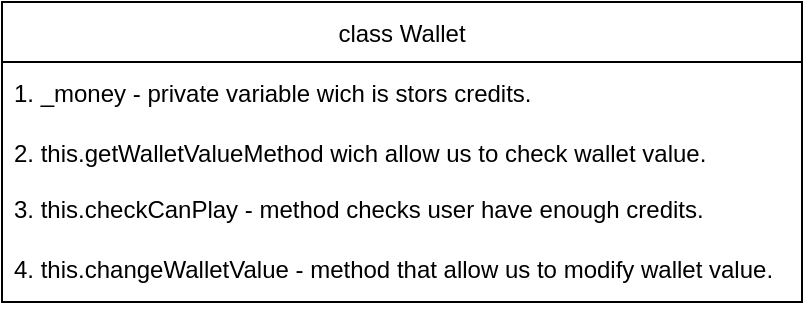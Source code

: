 <mxfile version="20.0.1" type="github">
  <diagram id="C5RBs43oDa-KdzZeNtuy" name="Page-1">
    <mxGraphModel dx="1422" dy="762" grid="1" gridSize="10" guides="1" tooltips="1" connect="1" arrows="1" fold="1" page="1" pageScale="1" pageWidth="827" pageHeight="1169" math="0" shadow="0">
      <root>
        <mxCell id="WIyWlLk6GJQsqaUBKTNV-0" />
        <mxCell id="WIyWlLk6GJQsqaUBKTNV-1" parent="WIyWlLk6GJQsqaUBKTNV-0" />
        <mxCell id="sDLXdUVLIu_r97FrDlhg-0" value="class Wallet" style="swimlane;fontStyle=0;childLayout=stackLayout;horizontal=1;startSize=30;horizontalStack=0;resizeParent=1;resizeParentMax=0;resizeLast=0;collapsible=1;marginBottom=0;" vertex="1" parent="WIyWlLk6GJQsqaUBKTNV-1">
          <mxGeometry x="50" y="50" width="400" height="150" as="geometry" />
        </mxCell>
        <mxCell id="sDLXdUVLIu_r97FrDlhg-1" value="1. _money - private variable wich is stors credits." style="text;strokeColor=none;fillColor=none;align=left;verticalAlign=middle;spacingLeft=4;spacingRight=4;overflow=hidden;points=[[0,0.5],[1,0.5]];portConstraint=eastwest;rotatable=0;" vertex="1" parent="sDLXdUVLIu_r97FrDlhg-0">
          <mxGeometry y="30" width="400" height="30" as="geometry" />
        </mxCell>
        <mxCell id="sDLXdUVLIu_r97FrDlhg-2" value="2. this.getWalletValueMethod wich allow us to check wallet value." style="text;strokeColor=none;fillColor=none;align=left;verticalAlign=middle;spacingLeft=4;spacingRight=4;overflow=hidden;points=[[0,0.5],[1,0.5]];portConstraint=eastwest;rotatable=0;" vertex="1" parent="sDLXdUVLIu_r97FrDlhg-0">
          <mxGeometry y="60" width="400" height="30" as="geometry" />
        </mxCell>
        <mxCell id="sDLXdUVLIu_r97FrDlhg-3" value="3. this.checkCanPlay - method checks user have enough credits." style="text;strokeColor=none;fillColor=none;align=left;verticalAlign=top;spacingLeft=4;spacingRight=4;overflow=hidden;points=[[0,0.5],[1,0.5]];portConstraint=eastwest;rotatable=0;" vertex="1" parent="sDLXdUVLIu_r97FrDlhg-0">
          <mxGeometry y="90" width="400" height="30" as="geometry" />
        </mxCell>
        <mxCell id="sDLXdUVLIu_r97FrDlhg-8" value="4. this.changeWalletValue - method that allow us to modify wallet value." style="text;strokeColor=none;fillColor=none;align=left;verticalAlign=top;spacingLeft=4;spacingRight=4;overflow=hidden;points=[[0,0.5],[1,0.5]];portConstraint=eastwest;rotatable=0;" vertex="1" parent="sDLXdUVLIu_r97FrDlhg-0">
          <mxGeometry y="120" width="400" height="30" as="geometry" />
        </mxCell>
      </root>
    </mxGraphModel>
  </diagram>
</mxfile>
